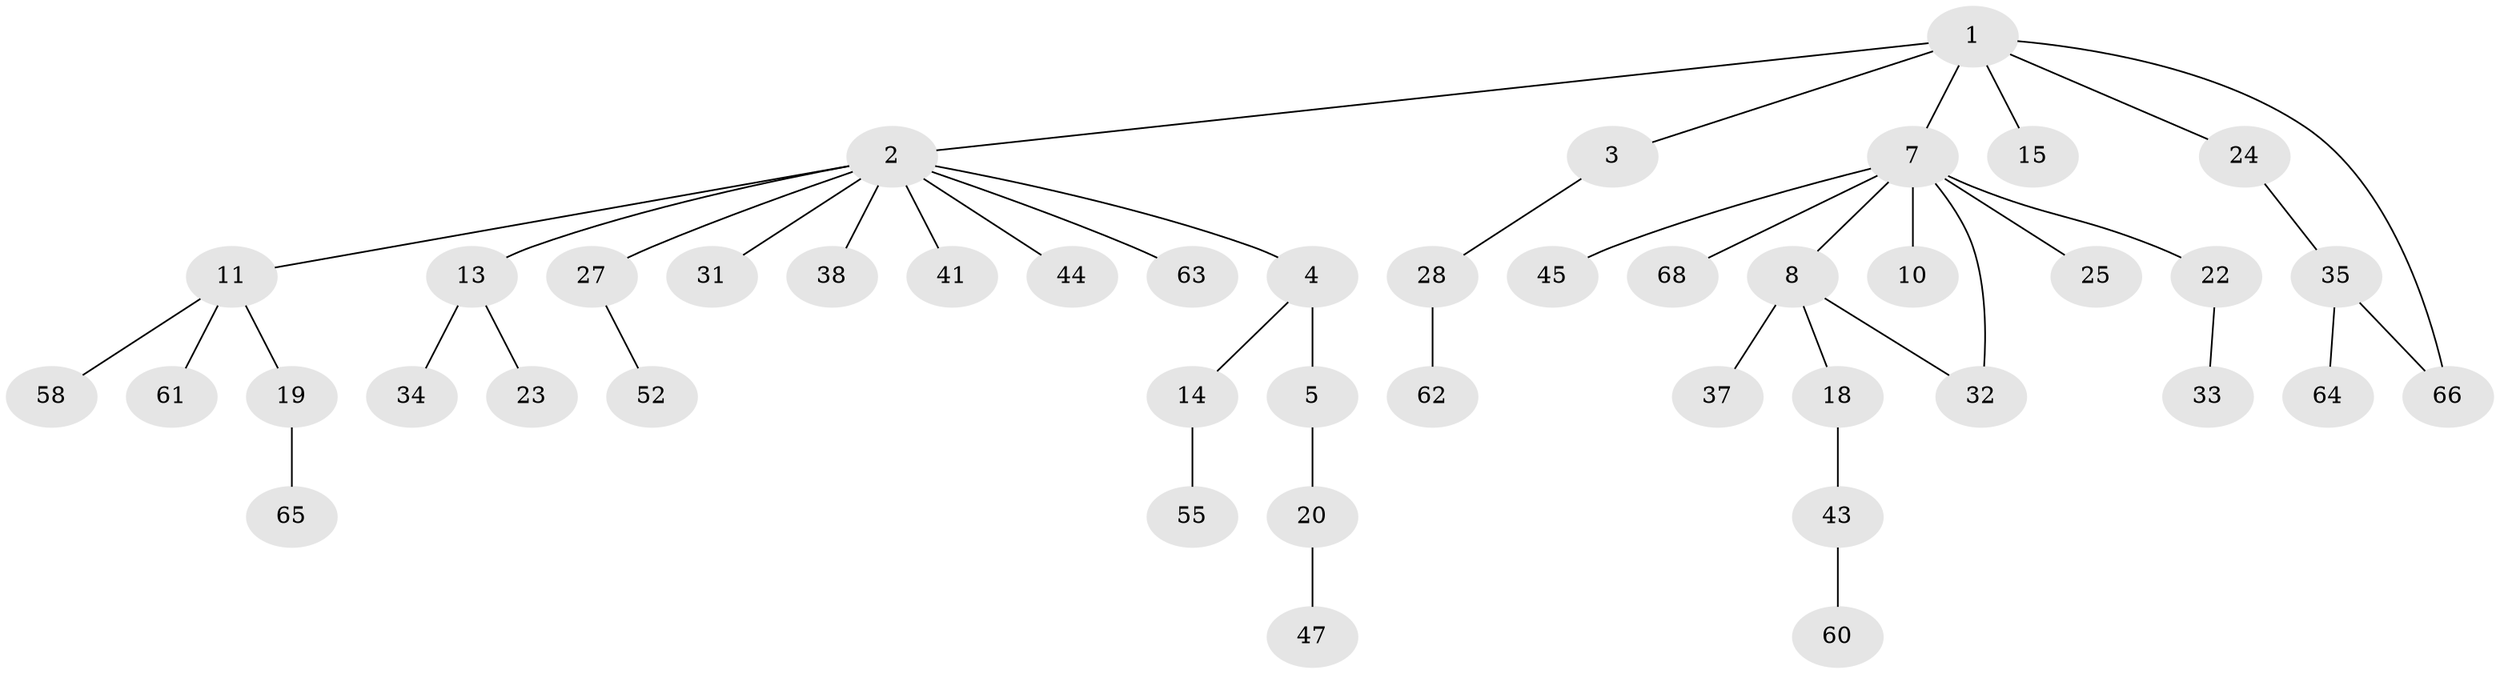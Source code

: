 // original degree distribution, {6: 0.014705882352941176, 9: 0.029411764705882353, 2: 0.38235294117647056, 4: 0.04411764705882353, 5: 0.014705882352941176, 1: 0.4411764705882353, 3: 0.07352941176470588}
// Generated by graph-tools (version 1.1) at 2025/10/02/27/25 16:10:53]
// undirected, 44 vertices, 45 edges
graph export_dot {
graph [start="1"]
  node [color=gray90,style=filled];
  1 [super="+16"];
  2 [super="+30"];
  3 [super="+6"];
  4 [super="+9"];
  5 [super="+17"];
  7 [super="+39"];
  8 [super="+46"];
  10 [super="+26"];
  11 [super="+12"];
  13 [super="+21"];
  14 [super="+49"];
  15 [super="+67"];
  18 [super="+59"];
  19 [super="+54"];
  20 [super="+42"];
  22;
  23 [super="+40"];
  24;
  25 [super="+36"];
  27 [super="+56"];
  28 [super="+29"];
  31;
  32;
  33 [super="+51"];
  34;
  35 [super="+48"];
  37 [super="+53"];
  38;
  41;
  43 [super="+50"];
  44;
  45;
  47 [super="+57"];
  52;
  55;
  58;
  60;
  61;
  62;
  63;
  64;
  65;
  66;
  68;
  1 -- 2;
  1 -- 3;
  1 -- 7;
  1 -- 15;
  1 -- 66;
  1 -- 24;
  2 -- 4;
  2 -- 11;
  2 -- 13;
  2 -- 27;
  2 -- 41;
  2 -- 44;
  2 -- 63;
  2 -- 38;
  2 -- 31;
  3 -- 28;
  4 -- 5;
  4 -- 14;
  5 -- 20;
  7 -- 8;
  7 -- 10;
  7 -- 22;
  7 -- 25;
  7 -- 32;
  7 -- 45;
  7 -- 68;
  8 -- 18;
  8 -- 37;
  8 -- 32;
  11 -- 19;
  11 -- 58;
  11 -- 61;
  13 -- 23;
  13 -- 34;
  14 -- 55;
  18 -- 43;
  19 -- 65;
  20 -- 47;
  22 -- 33;
  24 -- 35;
  27 -- 52;
  28 -- 62;
  35 -- 64;
  35 -- 66;
  43 -- 60;
}
